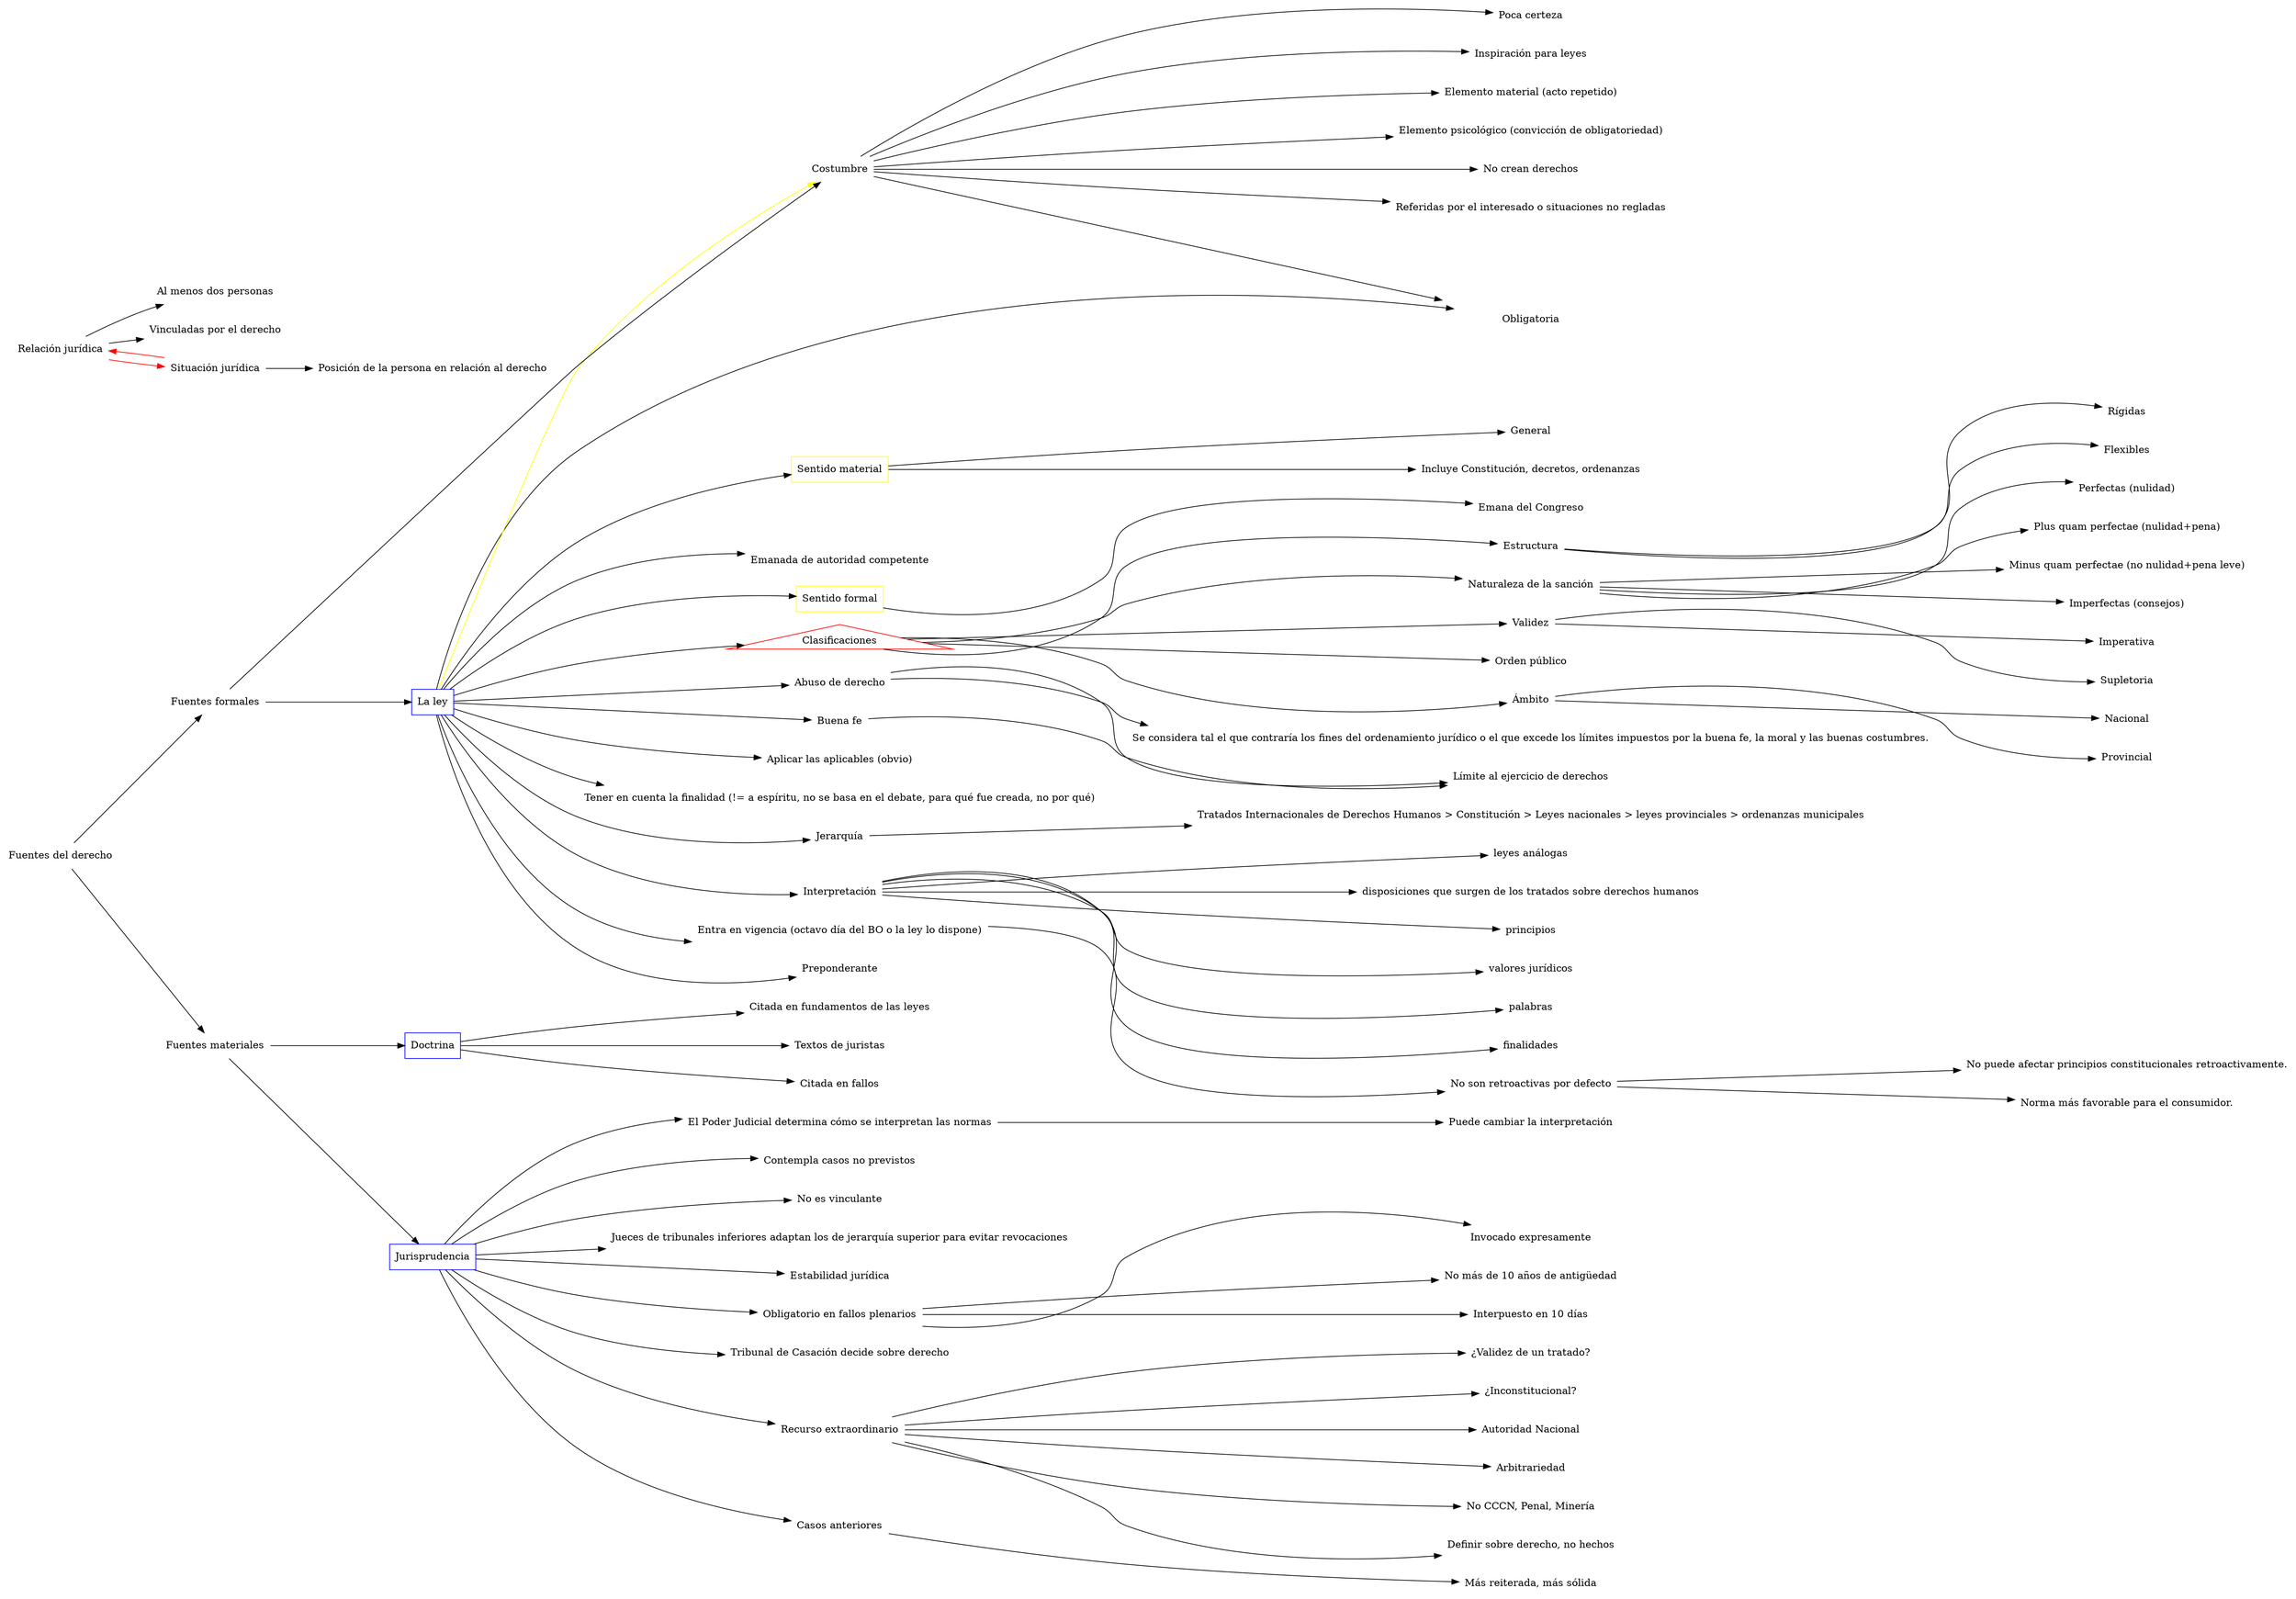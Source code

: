 digraph {
  rankdir=LR;
  "Fuentes del derecho"[shape=box][color=white]
  "La ley"[shape=box][color=blue]
  "Preponderante"[shape=box][color=white]
  "Obligatoria"[shape=star][color=white]
  "Emanada de autoridad competente"[shape=box][color=white]
  "Incluye Constitución, decretos, ordenanzas"[shape=box][color=white]
  "Sentido material"[shape=box][color=yellow]
  "Sentido formal"[shape=box][color=yellow]
  "General"[shape=box][color=white]
  "Clasificaciones"[shape=triangle][color=red]
  "Estructura"[shape=box][color=white]
  "Rígidas"[shape=box][color=white]
  "Flexibles"[shape=box][color=white]
  "Naturaleza de la sanción"[shape=box][color=white]
  "Perfectas (nulidad)"[shape=box][color=white]
  "Plus quam perfectae (nulidad+pena)"[shape=box][color=white]
  "Minus quam perfectae (no nulidad+pena leve)"[shape=box][color=white]
  "Imperfectas (consejos)"[shape=box][color=white]
  "Validez"[shape=box][color=white]
  "Imperativa"[shape=box][color=white]
  "Supletoria"[shape=box][color=white]
  "Orden público"[shape=box][color=white]
  "Ámbito"[shape=box][color=white]
  "Nacional"[shape=box][color=white]
  "Provincial"[shape=box][color=white]
  "Jerarquía"[shape=box][color=white]
  "Tratados Internacionales de Derechos Humanos > Constitución > Leyes nacionales > leyes provinciales > ordenanzas municipales"[shape=box][color=white]
  "Costumbre"[shape=box][color=white]
  "Poca certeza"[shape=box][color=white]
  "Inspiración para leyes"[shape=box][color=white]
  "Elemento material (acto repetido)"[shape=box][color=white]
  "Elemento psicológico (convicción de obligatoriedad)"[shape=box][color=white]
  "No crean derechos"[shape=box][color=white]
  "Doctrina"[shape=box][color=blue]
  "Citada en fallos"[shape=box][color=white]
  "Citada en fundamentos de las leyes"[shape=box][color=white]
  "Aplicar las aplicables (obvio)"[shape=box][color=white]
  "Tener en cuenta la finalidad (!= a espíritu, no se basa en el debate, para qué fue creada, no por qué)"[shape=box][color=white]
  "Fuentes formales"[shape=box][color=white]
  "Fuentes materiales"[shape=box][color=white]
  "Emana del Congreso"[shape=box][color=white]
  "Jurisprudencia"[shape=box][color=blue]
  "Textos de juristas"[shape=box][color=white]
  "Casos anteriores"[shape=box][color=white]
  "Referidas por el interesado o situaciones no regladas"[shape=box][color=white]
  "Interpretación"[shape=box][color=white]
  "palabras"[shape=box][color=white]
  "finalidades"[shape=box][color=white]
  "leyes análogas"[shape=box][color=white]
  "disposiciones que surgen de los tratados sobre derechos humanos"[shape=box][color=white]
  "principios"[shape=box][color=white]
  "valores jurídicos"[shape=box][color=white]
  "Relación jurídica"[shape=box][color=white]
  "Al menos dos personas"[shape=box][color=white]
  "Vinculadas por el derecho"[shape=box][color=white]
  "Situación jurídica"[shape=box][color=white]
  "Posición de la persona en relación al derecho"[shape=box][color=white]
  "Entra en vigencia (octavo día del BO o la ley lo dispone)"[shape=box][color=white]
  "No son retroactivas por defecto"[shape=box][color=white]
  "No puede afectar principios constitucionales retroactivamente."[shape=box][color=white]
  "Norma más favorable para el consumidor."[shape=box][color=white]
  "Buena fe"[shape=box][color=white]
  "Abuso de derecho"[shape=box][color=white]
  "Límite al ejercicio de derechos"[shape=box][color=white]
  "Se considera tal el que contraría los fines del ordenamiento jurídico o el que excede los límites impuestos por la buena fe, la moral y las buenas costumbres."[shape=box][color=white]
  "Más reiterada, más sólida"[shape=box][color=white]
  "El Poder Judicial determina cómo se interpretan las normas"[shape=box][color=white]
  "Contempla casos no previstos"[shape=box][color=white]
  "Puede cambiar la interpretación"[shape=box][color=white]
  "No es vinculante"[shape=box][color=white]
  "Jueces de tribunales inferiores adaptan los de jerarquía superior para evitar revocaciones"[shape=box][color=white]
  "Estabilidad jurídica"[shape=box][color=white]
  "Obligatorio en fallos plenarios"[shape=box][color=white]
  "Tribunal de Casación decide sobre derecho"[shape=box][color=white]
  "Recurso extraordinario"[shape=box][color=white]
  "¿Validez de un tratado?"[shape=box][color=white]
  "¿Inconstitucional?"[shape=box][color=white]
  "Autoridad Nacional"[shape=box][color=white]
  "Arbitrariedad"[shape=box][color=white]
  "No CCCN, Penal, Minería"[shape=box][color=white]
  "Definir sobre derecho, no hechos"[shape=box][color=white]
  "Invocado expresamente"[shape=box][color=white]
  "No más de 10 años de antigüedad"[shape=box][color=white]
  "Interpuesto en 10 días"[shape=box][color=white]
  "La ley"->"Preponderante"[color=black]
  "Sentido material"->"Incluye Constitución, decretos, ordenanzas"[color=black]
  "La ley"->"Sentido material"[color=black]
  "La ley"->"Sentido formal"[color=black]
  "Sentido material"->"General"[color=black]
  "La ley"->"Obligatoria"[color=black]
  "La ley"->"Emanada de autoridad competente"[color=black]
  "La ley"->"Clasificaciones"[color=black]
  "Clasificaciones"->"Estructura"[color=black]
  "Estructura"->"Rígidas"[color=black]
  "Estructura"->"Flexibles"[color=black]
  "Clasificaciones"->"Naturaleza de la sanción"[color=black]
  "Naturaleza de la sanción"->"Perfectas (nulidad)"[color=black]
  "Naturaleza de la sanción"->"Plus quam perfectae (nulidad+pena)"[color=black]
  "Naturaleza de la sanción"->"Minus quam perfectae (no nulidad+pena leve)"[color=black]
  "Naturaleza de la sanción"->"Imperfectas (consejos)"[color=black]
  "Clasificaciones"->"Validez"[color=black]
  "Validez"->"Imperativa"[color=black]
  "Validez"->"Supletoria"[color=black]
  "Clasificaciones"->"Orden público"[color=black]
  "Clasificaciones"->"Ámbito"[color=black]
  "Ámbito"->"Nacional"[color=black]
  "Ámbito"->"Provincial"[color=black]
  "La ley"->"Jerarquía"[color=black]
  "Jerarquía"->"Tratados Internacionales de Derechos Humanos > Constitución > Leyes nacionales > leyes provinciales > ordenanzas municipales"[color=black]
  "Costumbre"->"Poca certeza"[color=black]
  "Costumbre"->"Inspiración para leyes"[color=black]
  "Costumbre"->"Elemento psicológico (convicción de obligatoriedad)"[color=black]
  "Costumbre"->"Elemento material (acto repetido)"[color=black]
  "Costumbre"->"No crean derechos"[color=black]
  "Doctrina"->"Citada en fallos"[color=black]
  "Doctrina"->"Citada en fundamentos de las leyes"[color=black]
  "La ley"->"Aplicar las aplicables (obvio)"[color=black]
  "La ley"->"Tener en cuenta la finalidad (!= a espíritu, no se basa en el debate, para qué fue creada, no por qué)"[color=black]
  "Fuentes del derecho"->"Fuentes formales"[color=black]
  "Fuentes formales"->"La ley"[color=black]
  "Fuentes del derecho"->"Fuentes materiales"[color=black]
  "Fuentes materiales"->"Doctrina"[color=black]
  "Sentido formal"->"Emana del Congreso"[color=black]
  "Fuentes formales"->"Costumbre"[color=black]
  "Fuentes materiales"->"Jurisprudencia"[color=black]
  "La ley"->"Costumbre"[color=yellow]
  "Costumbre"->"Obligatoria"[color=black]
  "Doctrina"->"Textos de juristas"[color=black]
  "Jurisprudencia"->"Casos anteriores"[color=black]
  "Costumbre"->"Referidas por el interesado o situaciones no regladas"[color=black]
  "Interpretación"->"palabras"[color=black]
  "Interpretación"->"finalidades"[color=black]
  "Interpretación"->"leyes análogas"[color=black]
  "Interpretación"->"disposiciones que surgen de los tratados sobre derechos humanos"[color=black]
  "Interpretación"->"principios"[color=black]
  "Interpretación"->"valores jurídicos"[color=black]
  "Relación jurídica"->"Al menos dos personas"[color=black]
  "Relación jurídica"->"Vinculadas por el derecho"[color=black]
  "Relación jurídica"->"Situación jurídica"[color=red]
  "Situación jurídica"->"Relación jurídica"[color=red]
  "Situación jurídica"->"Posición de la persona en relación al derecho"[color=black]
  "La ley"->"Interpretación"[color=black]
  "La ley"->"Entra en vigencia (octavo día del BO o la ley lo dispone)"[color=black]
  "Entra en vigencia (octavo día del BO o la ley lo dispone)"->"No son retroactivas por defecto"[color=black]
  "No son retroactivas por defecto"->"No puede afectar principios constitucionales retroactivamente."[color=black]
  "No son retroactivas por defecto"->"Norma más favorable para el consumidor."[color=black]
  "La ley"->"Buena fe"[color=black]
  "La ley"->"Abuso de derecho"[color=black]
  "Abuso de derecho"->"Límite al ejercicio de derechos"[color=black]
  "Buena fe"->"Límite al ejercicio de derechos"[color=black]
  "Abuso de derecho"->"Se considera tal el que contraría los fines del ordenamiento jurídico o el que excede los límites impuestos por la buena fe, la moral y las buenas costumbres."[color=black]
  "Casos anteriores"->"Más reiterada, más sólida"[color=black]
  "Jurisprudencia"->"El Poder Judicial determina cómo se interpretan las normas"[color=black]
  "Jurisprudencia"->"Contempla casos no previstos"[color=black]
  "El Poder Judicial determina cómo se interpretan las normas"->"Puede cambiar la interpretación"[color=black]
  "Jurisprudencia"->"No es vinculante"[color=black]
  "Jurisprudencia"->"Jueces de tribunales inferiores adaptan los de jerarquía superior para evitar revocaciones"[color=black]
  "Jurisprudencia"->"Estabilidad jurídica"[color=black]
  "Jurisprudencia"->"Obligatorio en fallos plenarios"[color=black]
  "Jurisprudencia"->"Tribunal de Casación decide sobre derecho"[color=black]
  "Jurisprudencia"->"Recurso extraordinario"[color=black]
  "Recurso extraordinario"->"¿Validez de un tratado?"[color=black]
  "Recurso extraordinario"->"¿Inconstitucional?"[color=black]
  "Recurso extraordinario"->"Autoridad Nacional"[color=black]
  "Recurso extraordinario"->"Arbitrariedad"[color=black]
  "Recurso extraordinario"->"No CCCN, Penal, Minería"[color=black]
  "Recurso extraordinario"->"Definir sobre derecho, no hechos"[color=black]
  "Obligatorio en fallos plenarios"->"No más de 10 años de antigüedad"[color=black]
  "Obligatorio en fallos plenarios"->"Interpuesto en 10 días"[color=black]
  "Obligatorio en fallos plenarios"->"Invocado expresamente"[color=black]
}